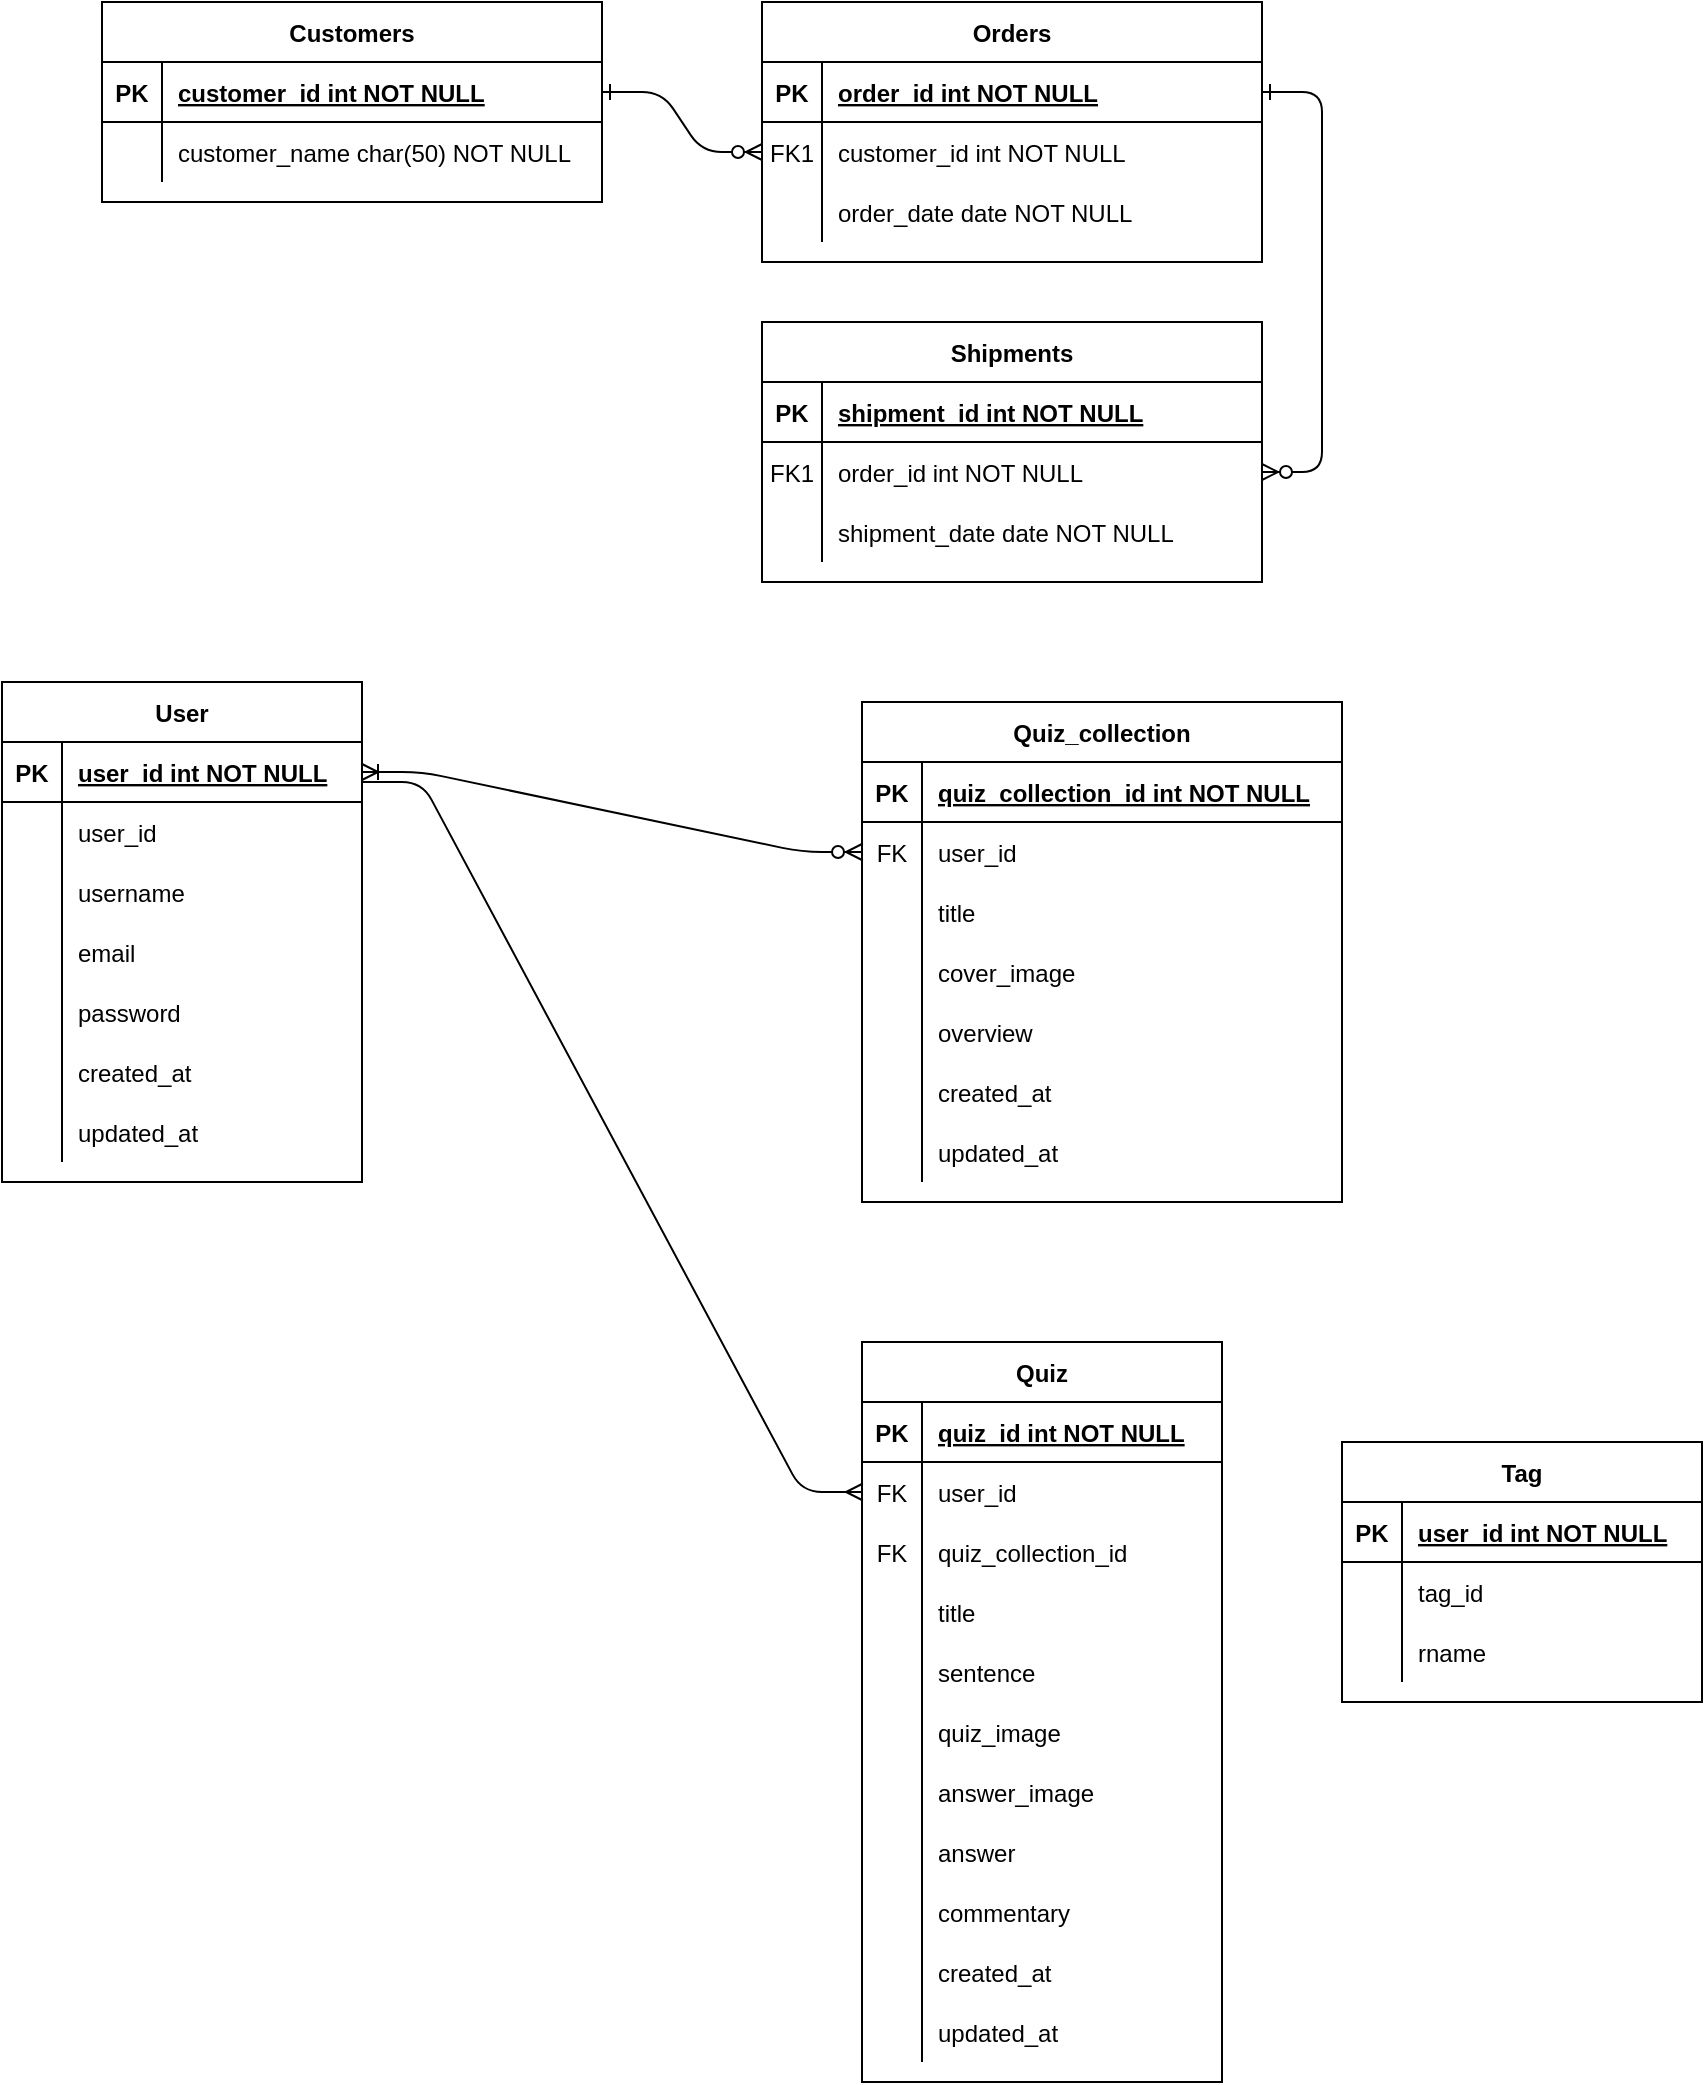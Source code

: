 <mxfile version="14.2.9" type="github">
  <diagram id="R2lEEEUBdFMjLlhIrx00" name="Page-1">
    <mxGraphModel dx="652" dy="446" grid="1" gridSize="10" guides="1" tooltips="1" connect="1" arrows="1" fold="1" page="1" pageScale="1" pageWidth="850" pageHeight="1100" math="0" shadow="0" extFonts="Permanent Marker^https://fonts.googleapis.com/css?family=Permanent+Marker">
      <root>
        <mxCell id="0" />
        <mxCell id="1" parent="0" />
        <mxCell id="C-vyLk0tnHw3VtMMgP7b-1" value="" style="edgeStyle=entityRelationEdgeStyle;endArrow=ERzeroToMany;startArrow=ERone;endFill=1;startFill=0;" parent="1" source="C-vyLk0tnHw3VtMMgP7b-24" target="C-vyLk0tnHw3VtMMgP7b-6" edge="1">
          <mxGeometry width="100" height="100" relative="1" as="geometry">
            <mxPoint x="340" y="720" as="sourcePoint" />
            <mxPoint x="440" y="620" as="targetPoint" />
          </mxGeometry>
        </mxCell>
        <mxCell id="C-vyLk0tnHw3VtMMgP7b-12" value="" style="edgeStyle=entityRelationEdgeStyle;endArrow=ERzeroToMany;startArrow=ERone;endFill=1;startFill=0;" parent="1" source="C-vyLk0tnHw3VtMMgP7b-3" target="C-vyLk0tnHw3VtMMgP7b-17" edge="1">
          <mxGeometry width="100" height="100" relative="1" as="geometry">
            <mxPoint x="400" y="180" as="sourcePoint" />
            <mxPoint x="460" y="205" as="targetPoint" />
          </mxGeometry>
        </mxCell>
        <mxCell id="C-vyLk0tnHw3VtMMgP7b-2" value="Orders" style="shape=table;startSize=30;container=1;collapsible=1;childLayout=tableLayout;fixedRows=1;rowLines=0;fontStyle=1;align=center;resizeLast=1;" parent="1" vertex="1">
          <mxGeometry x="450" y="120" width="250" height="130" as="geometry" />
        </mxCell>
        <mxCell id="C-vyLk0tnHw3VtMMgP7b-3" value="" style="shape=partialRectangle;collapsible=0;dropTarget=0;pointerEvents=0;fillColor=none;points=[[0,0.5],[1,0.5]];portConstraint=eastwest;top=0;left=0;right=0;bottom=1;" parent="C-vyLk0tnHw3VtMMgP7b-2" vertex="1">
          <mxGeometry y="30" width="250" height="30" as="geometry" />
        </mxCell>
        <mxCell id="C-vyLk0tnHw3VtMMgP7b-4" value="PK" style="shape=partialRectangle;overflow=hidden;connectable=0;fillColor=none;top=0;left=0;bottom=0;right=0;fontStyle=1;" parent="C-vyLk0tnHw3VtMMgP7b-3" vertex="1">
          <mxGeometry width="30" height="30" as="geometry" />
        </mxCell>
        <mxCell id="C-vyLk0tnHw3VtMMgP7b-5" value="order_id int NOT NULL " style="shape=partialRectangle;overflow=hidden;connectable=0;fillColor=none;top=0;left=0;bottom=0;right=0;align=left;spacingLeft=6;fontStyle=5;" parent="C-vyLk0tnHw3VtMMgP7b-3" vertex="1">
          <mxGeometry x="30" width="220" height="30" as="geometry" />
        </mxCell>
        <mxCell id="C-vyLk0tnHw3VtMMgP7b-6" value="" style="shape=partialRectangle;collapsible=0;dropTarget=0;pointerEvents=0;fillColor=none;points=[[0,0.5],[1,0.5]];portConstraint=eastwest;top=0;left=0;right=0;bottom=0;" parent="C-vyLk0tnHw3VtMMgP7b-2" vertex="1">
          <mxGeometry y="60" width="250" height="30" as="geometry" />
        </mxCell>
        <mxCell id="C-vyLk0tnHw3VtMMgP7b-7" value="FK1" style="shape=partialRectangle;overflow=hidden;connectable=0;fillColor=none;top=0;left=0;bottom=0;right=0;" parent="C-vyLk0tnHw3VtMMgP7b-6" vertex="1">
          <mxGeometry width="30" height="30" as="geometry" />
        </mxCell>
        <mxCell id="C-vyLk0tnHw3VtMMgP7b-8" value="customer_id int NOT NULL" style="shape=partialRectangle;overflow=hidden;connectable=0;fillColor=none;top=0;left=0;bottom=0;right=0;align=left;spacingLeft=6;" parent="C-vyLk0tnHw3VtMMgP7b-6" vertex="1">
          <mxGeometry x="30" width="220" height="30" as="geometry" />
        </mxCell>
        <mxCell id="C-vyLk0tnHw3VtMMgP7b-9" value="" style="shape=partialRectangle;collapsible=0;dropTarget=0;pointerEvents=0;fillColor=none;points=[[0,0.5],[1,0.5]];portConstraint=eastwest;top=0;left=0;right=0;bottom=0;" parent="C-vyLk0tnHw3VtMMgP7b-2" vertex="1">
          <mxGeometry y="90" width="250" height="30" as="geometry" />
        </mxCell>
        <mxCell id="C-vyLk0tnHw3VtMMgP7b-10" value="" style="shape=partialRectangle;overflow=hidden;connectable=0;fillColor=none;top=0;left=0;bottom=0;right=0;" parent="C-vyLk0tnHw3VtMMgP7b-9" vertex="1">
          <mxGeometry width="30" height="30" as="geometry" />
        </mxCell>
        <mxCell id="C-vyLk0tnHw3VtMMgP7b-11" value="order_date date NOT NULL" style="shape=partialRectangle;overflow=hidden;connectable=0;fillColor=none;top=0;left=0;bottom=0;right=0;align=left;spacingLeft=6;" parent="C-vyLk0tnHw3VtMMgP7b-9" vertex="1">
          <mxGeometry x="30" width="220" height="30" as="geometry" />
        </mxCell>
        <mxCell id="C-vyLk0tnHw3VtMMgP7b-13" value="Shipments" style="shape=table;startSize=30;container=1;collapsible=1;childLayout=tableLayout;fixedRows=1;rowLines=0;fontStyle=1;align=center;resizeLast=1;" parent="1" vertex="1">
          <mxGeometry x="450" y="280" width="250" height="130" as="geometry" />
        </mxCell>
        <mxCell id="C-vyLk0tnHw3VtMMgP7b-14" value="" style="shape=partialRectangle;collapsible=0;dropTarget=0;pointerEvents=0;fillColor=none;points=[[0,0.5],[1,0.5]];portConstraint=eastwest;top=0;left=0;right=0;bottom=1;" parent="C-vyLk0tnHw3VtMMgP7b-13" vertex="1">
          <mxGeometry y="30" width="250" height="30" as="geometry" />
        </mxCell>
        <mxCell id="C-vyLk0tnHw3VtMMgP7b-15" value="PK" style="shape=partialRectangle;overflow=hidden;connectable=0;fillColor=none;top=0;left=0;bottom=0;right=0;fontStyle=1;" parent="C-vyLk0tnHw3VtMMgP7b-14" vertex="1">
          <mxGeometry width="30" height="30" as="geometry" />
        </mxCell>
        <mxCell id="C-vyLk0tnHw3VtMMgP7b-16" value="shipment_id int NOT NULL " style="shape=partialRectangle;overflow=hidden;connectable=0;fillColor=none;top=0;left=0;bottom=0;right=0;align=left;spacingLeft=6;fontStyle=5;" parent="C-vyLk0tnHw3VtMMgP7b-14" vertex="1">
          <mxGeometry x="30" width="220" height="30" as="geometry" />
        </mxCell>
        <mxCell id="C-vyLk0tnHw3VtMMgP7b-17" value="" style="shape=partialRectangle;collapsible=0;dropTarget=0;pointerEvents=0;fillColor=none;points=[[0,0.5],[1,0.5]];portConstraint=eastwest;top=0;left=0;right=0;bottom=0;" parent="C-vyLk0tnHw3VtMMgP7b-13" vertex="1">
          <mxGeometry y="60" width="250" height="30" as="geometry" />
        </mxCell>
        <mxCell id="C-vyLk0tnHw3VtMMgP7b-18" value="FK1" style="shape=partialRectangle;overflow=hidden;connectable=0;fillColor=none;top=0;left=0;bottom=0;right=0;" parent="C-vyLk0tnHw3VtMMgP7b-17" vertex="1">
          <mxGeometry width="30" height="30" as="geometry" />
        </mxCell>
        <mxCell id="C-vyLk0tnHw3VtMMgP7b-19" value="order_id int NOT NULL" style="shape=partialRectangle;overflow=hidden;connectable=0;fillColor=none;top=0;left=0;bottom=0;right=0;align=left;spacingLeft=6;" parent="C-vyLk0tnHw3VtMMgP7b-17" vertex="1">
          <mxGeometry x="30" width="220" height="30" as="geometry" />
        </mxCell>
        <mxCell id="C-vyLk0tnHw3VtMMgP7b-20" value="" style="shape=partialRectangle;collapsible=0;dropTarget=0;pointerEvents=0;fillColor=none;points=[[0,0.5],[1,0.5]];portConstraint=eastwest;top=0;left=0;right=0;bottom=0;" parent="C-vyLk0tnHw3VtMMgP7b-13" vertex="1">
          <mxGeometry y="90" width="250" height="30" as="geometry" />
        </mxCell>
        <mxCell id="C-vyLk0tnHw3VtMMgP7b-21" value="" style="shape=partialRectangle;overflow=hidden;connectable=0;fillColor=none;top=0;left=0;bottom=0;right=0;" parent="C-vyLk0tnHw3VtMMgP7b-20" vertex="1">
          <mxGeometry width="30" height="30" as="geometry" />
        </mxCell>
        <mxCell id="C-vyLk0tnHw3VtMMgP7b-22" value="shipment_date date NOT NULL" style="shape=partialRectangle;overflow=hidden;connectable=0;fillColor=none;top=0;left=0;bottom=0;right=0;align=left;spacingLeft=6;" parent="C-vyLk0tnHw3VtMMgP7b-20" vertex="1">
          <mxGeometry x="30" width="220" height="30" as="geometry" />
        </mxCell>
        <mxCell id="C-vyLk0tnHw3VtMMgP7b-23" value="Customers" style="shape=table;startSize=30;container=1;collapsible=1;childLayout=tableLayout;fixedRows=1;rowLines=0;fontStyle=1;align=center;resizeLast=1;" parent="1" vertex="1">
          <mxGeometry x="120" y="120" width="250" height="100" as="geometry" />
        </mxCell>
        <mxCell id="C-vyLk0tnHw3VtMMgP7b-24" value="" style="shape=partialRectangle;collapsible=0;dropTarget=0;pointerEvents=0;fillColor=none;points=[[0,0.5],[1,0.5]];portConstraint=eastwest;top=0;left=0;right=0;bottom=1;" parent="C-vyLk0tnHw3VtMMgP7b-23" vertex="1">
          <mxGeometry y="30" width="250" height="30" as="geometry" />
        </mxCell>
        <mxCell id="C-vyLk0tnHw3VtMMgP7b-25" value="PK" style="shape=partialRectangle;overflow=hidden;connectable=0;fillColor=none;top=0;left=0;bottom=0;right=0;fontStyle=1;" parent="C-vyLk0tnHw3VtMMgP7b-24" vertex="1">
          <mxGeometry width="30" height="30" as="geometry" />
        </mxCell>
        <mxCell id="C-vyLk0tnHw3VtMMgP7b-26" value="customer_id int NOT NULL " style="shape=partialRectangle;overflow=hidden;connectable=0;fillColor=none;top=0;left=0;bottom=0;right=0;align=left;spacingLeft=6;fontStyle=5;" parent="C-vyLk0tnHw3VtMMgP7b-24" vertex="1">
          <mxGeometry x="30" width="220" height="30" as="geometry" />
        </mxCell>
        <mxCell id="C-vyLk0tnHw3VtMMgP7b-27" value="" style="shape=partialRectangle;collapsible=0;dropTarget=0;pointerEvents=0;fillColor=none;points=[[0,0.5],[1,0.5]];portConstraint=eastwest;top=0;left=0;right=0;bottom=0;" parent="C-vyLk0tnHw3VtMMgP7b-23" vertex="1">
          <mxGeometry y="60" width="250" height="30" as="geometry" />
        </mxCell>
        <mxCell id="C-vyLk0tnHw3VtMMgP7b-28" value="" style="shape=partialRectangle;overflow=hidden;connectable=0;fillColor=none;top=0;left=0;bottom=0;right=0;" parent="C-vyLk0tnHw3VtMMgP7b-27" vertex="1">
          <mxGeometry width="30" height="30" as="geometry" />
        </mxCell>
        <mxCell id="C-vyLk0tnHw3VtMMgP7b-29" value="customer_name char(50) NOT NULL" style="shape=partialRectangle;overflow=hidden;connectable=0;fillColor=none;top=0;left=0;bottom=0;right=0;align=left;spacingLeft=6;" parent="C-vyLk0tnHw3VtMMgP7b-27" vertex="1">
          <mxGeometry x="30" width="220" height="30" as="geometry" />
        </mxCell>
        <mxCell id="9rOsEM76Jsz15ozZQifv-14" value="User" style="shape=table;startSize=30;container=1;collapsible=1;childLayout=tableLayout;fixedRows=1;rowLines=0;fontStyle=1;align=center;resizeLast=1;" parent="1" vertex="1">
          <mxGeometry x="70" y="460" width="180" height="250" as="geometry" />
        </mxCell>
        <mxCell id="9rOsEM76Jsz15ozZQifv-15" value="" style="shape=partialRectangle;collapsible=0;dropTarget=0;pointerEvents=0;fillColor=none;top=0;left=0;bottom=1;right=0;points=[[0,0.5],[1,0.5]];portConstraint=eastwest;" parent="9rOsEM76Jsz15ozZQifv-14" vertex="1">
          <mxGeometry y="30" width="180" height="30" as="geometry" />
        </mxCell>
        <mxCell id="9rOsEM76Jsz15ozZQifv-16" value="PK" style="shape=partialRectangle;connectable=0;fillColor=none;top=0;left=0;bottom=0;right=0;fontStyle=1;overflow=hidden;" parent="9rOsEM76Jsz15ozZQifv-15" vertex="1">
          <mxGeometry width="30" height="30" as="geometry" />
        </mxCell>
        <mxCell id="9rOsEM76Jsz15ozZQifv-17" value="user_id int NOT NULL" style="shape=partialRectangle;connectable=0;fillColor=none;top=0;left=0;bottom=0;right=0;align=left;spacingLeft=6;fontStyle=5;overflow=hidden;" parent="9rOsEM76Jsz15ozZQifv-15" vertex="1">
          <mxGeometry x="30" width="150" height="30" as="geometry" />
        </mxCell>
        <mxCell id="9rOsEM76Jsz15ozZQifv-18" value="" style="shape=partialRectangle;collapsible=0;dropTarget=0;pointerEvents=0;fillColor=none;top=0;left=0;bottom=0;right=0;points=[[0,0.5],[1,0.5]];portConstraint=eastwest;" parent="9rOsEM76Jsz15ozZQifv-14" vertex="1">
          <mxGeometry y="60" width="180" height="30" as="geometry" />
        </mxCell>
        <mxCell id="9rOsEM76Jsz15ozZQifv-19" value="" style="shape=partialRectangle;connectable=0;fillColor=none;top=0;left=0;bottom=0;right=0;editable=1;overflow=hidden;" parent="9rOsEM76Jsz15ozZQifv-18" vertex="1">
          <mxGeometry width="30" height="30" as="geometry" />
        </mxCell>
        <mxCell id="9rOsEM76Jsz15ozZQifv-20" value="user_id" style="shape=partialRectangle;connectable=0;fillColor=none;top=0;left=0;bottom=0;right=0;align=left;spacingLeft=6;overflow=hidden;" parent="9rOsEM76Jsz15ozZQifv-18" vertex="1">
          <mxGeometry x="30" width="150" height="30" as="geometry" />
        </mxCell>
        <mxCell id="9rOsEM76Jsz15ozZQifv-21" value="" style="shape=partialRectangle;collapsible=0;dropTarget=0;pointerEvents=0;fillColor=none;top=0;left=0;bottom=0;right=0;points=[[0,0.5],[1,0.5]];portConstraint=eastwest;" parent="9rOsEM76Jsz15ozZQifv-14" vertex="1">
          <mxGeometry y="90" width="180" height="30" as="geometry" />
        </mxCell>
        <mxCell id="9rOsEM76Jsz15ozZQifv-22" value="" style="shape=partialRectangle;connectable=0;fillColor=none;top=0;left=0;bottom=0;right=0;editable=1;overflow=hidden;" parent="9rOsEM76Jsz15ozZQifv-21" vertex="1">
          <mxGeometry width="30" height="30" as="geometry" />
        </mxCell>
        <mxCell id="9rOsEM76Jsz15ozZQifv-23" value="username" style="shape=partialRectangle;connectable=0;fillColor=none;top=0;left=0;bottom=0;right=0;align=left;spacingLeft=6;overflow=hidden;" parent="9rOsEM76Jsz15ozZQifv-21" vertex="1">
          <mxGeometry x="30" width="150" height="30" as="geometry" />
        </mxCell>
        <mxCell id="9rOsEM76Jsz15ozZQifv-24" value="" style="shape=partialRectangle;collapsible=0;dropTarget=0;pointerEvents=0;fillColor=none;top=0;left=0;bottom=0;right=0;points=[[0,0.5],[1,0.5]];portConstraint=eastwest;" parent="9rOsEM76Jsz15ozZQifv-14" vertex="1">
          <mxGeometry y="120" width="180" height="30" as="geometry" />
        </mxCell>
        <mxCell id="9rOsEM76Jsz15ozZQifv-25" value="" style="shape=partialRectangle;connectable=0;fillColor=none;top=0;left=0;bottom=0;right=0;editable=1;overflow=hidden;" parent="9rOsEM76Jsz15ozZQifv-24" vertex="1">
          <mxGeometry width="30" height="30" as="geometry" />
        </mxCell>
        <mxCell id="9rOsEM76Jsz15ozZQifv-26" value="email" style="shape=partialRectangle;connectable=0;fillColor=none;top=0;left=0;bottom=0;right=0;align=left;spacingLeft=6;overflow=hidden;" parent="9rOsEM76Jsz15ozZQifv-24" vertex="1">
          <mxGeometry x="30" width="150" height="30" as="geometry" />
        </mxCell>
        <mxCell id="DgdaiQqV502l6UUZLcyW-23" value="" style="shape=partialRectangle;collapsible=0;dropTarget=0;pointerEvents=0;fillColor=none;top=0;left=0;bottom=0;right=0;points=[[0,0.5],[1,0.5]];portConstraint=eastwest;" parent="9rOsEM76Jsz15ozZQifv-14" vertex="1">
          <mxGeometry y="150" width="180" height="30" as="geometry" />
        </mxCell>
        <mxCell id="DgdaiQqV502l6UUZLcyW-24" value="" style="shape=partialRectangle;connectable=0;fillColor=none;top=0;left=0;bottom=0;right=0;editable=1;overflow=hidden;" parent="DgdaiQqV502l6UUZLcyW-23" vertex="1">
          <mxGeometry width="30" height="30" as="geometry" />
        </mxCell>
        <mxCell id="DgdaiQqV502l6UUZLcyW-25" value="password" style="shape=partialRectangle;connectable=0;fillColor=none;top=0;left=0;bottom=0;right=0;align=left;spacingLeft=6;overflow=hidden;" parent="DgdaiQqV502l6UUZLcyW-23" vertex="1">
          <mxGeometry x="30" width="150" height="30" as="geometry" />
        </mxCell>
        <mxCell id="DgdaiQqV502l6UUZLcyW-26" value="" style="shape=partialRectangle;collapsible=0;dropTarget=0;pointerEvents=0;fillColor=none;top=0;left=0;bottom=0;right=0;points=[[0,0.5],[1,0.5]];portConstraint=eastwest;" parent="9rOsEM76Jsz15ozZQifv-14" vertex="1">
          <mxGeometry y="180" width="180" height="30" as="geometry" />
        </mxCell>
        <mxCell id="DgdaiQqV502l6UUZLcyW-27" value="" style="shape=partialRectangle;connectable=0;fillColor=none;top=0;left=0;bottom=0;right=0;editable=1;overflow=hidden;" parent="DgdaiQqV502l6UUZLcyW-26" vertex="1">
          <mxGeometry width="30" height="30" as="geometry" />
        </mxCell>
        <mxCell id="DgdaiQqV502l6UUZLcyW-28" value="created_at" style="shape=partialRectangle;connectable=0;fillColor=none;top=0;left=0;bottom=0;right=0;align=left;spacingLeft=6;overflow=hidden;" parent="DgdaiQqV502l6UUZLcyW-26" vertex="1">
          <mxGeometry x="30" width="150" height="30" as="geometry" />
        </mxCell>
        <mxCell id="DgdaiQqV502l6UUZLcyW-29" value="" style="shape=partialRectangle;collapsible=0;dropTarget=0;pointerEvents=0;fillColor=none;top=0;left=0;bottom=0;right=0;points=[[0,0.5],[1,0.5]];portConstraint=eastwest;" parent="9rOsEM76Jsz15ozZQifv-14" vertex="1">
          <mxGeometry y="210" width="180" height="30" as="geometry" />
        </mxCell>
        <mxCell id="DgdaiQqV502l6UUZLcyW-30" value="" style="shape=partialRectangle;connectable=0;fillColor=none;top=0;left=0;bottom=0;right=0;editable=1;overflow=hidden;" parent="DgdaiQqV502l6UUZLcyW-29" vertex="1">
          <mxGeometry width="30" height="30" as="geometry" />
        </mxCell>
        <mxCell id="DgdaiQqV502l6UUZLcyW-31" value="updated_at" style="shape=partialRectangle;connectable=0;fillColor=none;top=0;left=0;bottom=0;right=0;align=left;spacingLeft=6;overflow=hidden;" parent="DgdaiQqV502l6UUZLcyW-29" vertex="1">
          <mxGeometry x="30" width="150" height="30" as="geometry" />
        </mxCell>
        <mxCell id="9rOsEM76Jsz15ozZQifv-27" value="Quiz" style="shape=table;startSize=30;container=1;collapsible=1;childLayout=tableLayout;fixedRows=1;rowLines=0;fontStyle=1;align=center;resizeLast=1;" parent="1" vertex="1">
          <mxGeometry x="500" y="790" width="180" height="370" as="geometry" />
        </mxCell>
        <mxCell id="9rOsEM76Jsz15ozZQifv-28" value="" style="shape=partialRectangle;collapsible=0;dropTarget=0;pointerEvents=0;fillColor=none;top=0;left=0;bottom=1;right=0;points=[[0,0.5],[1,0.5]];portConstraint=eastwest;" parent="9rOsEM76Jsz15ozZQifv-27" vertex="1">
          <mxGeometry y="30" width="180" height="30" as="geometry" />
        </mxCell>
        <mxCell id="9rOsEM76Jsz15ozZQifv-29" value="PK" style="shape=partialRectangle;connectable=0;fillColor=none;top=0;left=0;bottom=0;right=0;fontStyle=1;overflow=hidden;" parent="9rOsEM76Jsz15ozZQifv-28" vertex="1">
          <mxGeometry width="30" height="30" as="geometry" />
        </mxCell>
        <mxCell id="9rOsEM76Jsz15ozZQifv-30" value="quiz_id int NOT NULL" style="shape=partialRectangle;connectable=0;fillColor=none;top=0;left=0;bottom=0;right=0;align=left;spacingLeft=6;fontStyle=5;overflow=hidden;" parent="9rOsEM76Jsz15ozZQifv-28" vertex="1">
          <mxGeometry x="30" width="150" height="30" as="geometry" />
        </mxCell>
        <mxCell id="9rOsEM76Jsz15ozZQifv-31" value="" style="shape=partialRectangle;collapsible=0;dropTarget=0;pointerEvents=0;fillColor=none;top=0;left=0;bottom=0;right=0;points=[[0,0.5],[1,0.5]];portConstraint=eastwest;" parent="9rOsEM76Jsz15ozZQifv-27" vertex="1">
          <mxGeometry y="60" width="180" height="30" as="geometry" />
        </mxCell>
        <mxCell id="9rOsEM76Jsz15ozZQifv-32" value="FK" style="shape=partialRectangle;connectable=0;fillColor=none;top=0;left=0;bottom=0;right=0;editable=1;overflow=hidden;" parent="9rOsEM76Jsz15ozZQifv-31" vertex="1">
          <mxGeometry width="30" height="30" as="geometry" />
        </mxCell>
        <mxCell id="9rOsEM76Jsz15ozZQifv-33" value="user_id" style="shape=partialRectangle;connectable=0;fillColor=none;top=0;left=0;bottom=0;right=0;align=left;spacingLeft=6;overflow=hidden;" parent="9rOsEM76Jsz15ozZQifv-31" vertex="1">
          <mxGeometry x="30" width="150" height="30" as="geometry" />
        </mxCell>
        <mxCell id="9rOsEM76Jsz15ozZQifv-34" value="" style="shape=partialRectangle;collapsible=0;dropTarget=0;pointerEvents=0;fillColor=none;top=0;left=0;bottom=0;right=0;points=[[0,0.5],[1,0.5]];portConstraint=eastwest;" parent="9rOsEM76Jsz15ozZQifv-27" vertex="1">
          <mxGeometry y="90" width="180" height="30" as="geometry" />
        </mxCell>
        <mxCell id="9rOsEM76Jsz15ozZQifv-35" value="FK" style="shape=partialRectangle;connectable=0;fillColor=none;top=0;left=0;bottom=0;right=0;editable=1;overflow=hidden;" parent="9rOsEM76Jsz15ozZQifv-34" vertex="1">
          <mxGeometry width="30" height="30" as="geometry" />
        </mxCell>
        <mxCell id="9rOsEM76Jsz15ozZQifv-36" value="quiz_collection_id" style="shape=partialRectangle;connectable=0;fillColor=none;top=0;left=0;bottom=0;right=0;align=left;spacingLeft=6;overflow=hidden;" parent="9rOsEM76Jsz15ozZQifv-34" vertex="1">
          <mxGeometry x="30" width="150" height="30" as="geometry" />
        </mxCell>
        <mxCell id="9rOsEM76Jsz15ozZQifv-37" value="" style="shape=partialRectangle;collapsible=0;dropTarget=0;pointerEvents=0;fillColor=none;top=0;left=0;bottom=0;right=0;points=[[0,0.5],[1,0.5]];portConstraint=eastwest;" parent="9rOsEM76Jsz15ozZQifv-27" vertex="1">
          <mxGeometry y="120" width="180" height="30" as="geometry" />
        </mxCell>
        <mxCell id="9rOsEM76Jsz15ozZQifv-38" value="" style="shape=partialRectangle;connectable=0;fillColor=none;top=0;left=0;bottom=0;right=0;editable=1;overflow=hidden;" parent="9rOsEM76Jsz15ozZQifv-37" vertex="1">
          <mxGeometry width="30" height="30" as="geometry" />
        </mxCell>
        <mxCell id="9rOsEM76Jsz15ozZQifv-39" value="title" style="shape=partialRectangle;connectable=0;fillColor=none;top=0;left=0;bottom=0;right=0;align=left;spacingLeft=6;overflow=hidden;" parent="9rOsEM76Jsz15ozZQifv-37" vertex="1">
          <mxGeometry x="30" width="150" height="30" as="geometry" />
        </mxCell>
        <mxCell id="DgdaiQqV502l6UUZLcyW-53" value="" style="shape=partialRectangle;collapsible=0;dropTarget=0;pointerEvents=0;fillColor=none;top=0;left=0;bottom=0;right=0;points=[[0,0.5],[1,0.5]];portConstraint=eastwest;" parent="9rOsEM76Jsz15ozZQifv-27" vertex="1">
          <mxGeometry y="150" width="180" height="30" as="geometry" />
        </mxCell>
        <mxCell id="DgdaiQqV502l6UUZLcyW-54" value="" style="shape=partialRectangle;connectable=0;fillColor=none;top=0;left=0;bottom=0;right=0;editable=1;overflow=hidden;" parent="DgdaiQqV502l6UUZLcyW-53" vertex="1">
          <mxGeometry width="30" height="30" as="geometry" />
        </mxCell>
        <mxCell id="DgdaiQqV502l6UUZLcyW-55" value="sentence" style="shape=partialRectangle;connectable=0;fillColor=none;top=0;left=0;bottom=0;right=0;align=left;spacingLeft=6;overflow=hidden;" parent="DgdaiQqV502l6UUZLcyW-53" vertex="1">
          <mxGeometry x="30" width="150" height="30" as="geometry" />
        </mxCell>
        <mxCell id="DgdaiQqV502l6UUZLcyW-13" style="shape=partialRectangle;collapsible=0;dropTarget=0;pointerEvents=0;fillColor=none;top=0;left=0;bottom=0;right=0;points=[[0,0.5],[1,0.5]];portConstraint=eastwest;" parent="9rOsEM76Jsz15ozZQifv-27" vertex="1">
          <mxGeometry y="180" width="180" height="30" as="geometry" />
        </mxCell>
        <mxCell id="DgdaiQqV502l6UUZLcyW-14" style="shape=partialRectangle;connectable=0;fillColor=none;top=0;left=0;bottom=0;right=0;editable=1;overflow=hidden;" parent="DgdaiQqV502l6UUZLcyW-13" vertex="1">
          <mxGeometry width="30" height="30" as="geometry" />
        </mxCell>
        <mxCell id="DgdaiQqV502l6UUZLcyW-15" value="quiz_image" style="shape=partialRectangle;connectable=0;fillColor=none;top=0;left=0;bottom=0;right=0;align=left;spacingLeft=6;overflow=hidden;" parent="DgdaiQqV502l6UUZLcyW-13" vertex="1">
          <mxGeometry x="30" width="150" height="30" as="geometry" />
        </mxCell>
        <mxCell id="DgdaiQqV502l6UUZLcyW-10" style="shape=partialRectangle;collapsible=0;dropTarget=0;pointerEvents=0;fillColor=none;top=0;left=0;bottom=0;right=0;points=[[0,0.5],[1,0.5]];portConstraint=eastwest;" parent="9rOsEM76Jsz15ozZQifv-27" vertex="1">
          <mxGeometry y="210" width="180" height="30" as="geometry" />
        </mxCell>
        <mxCell id="DgdaiQqV502l6UUZLcyW-11" style="shape=partialRectangle;connectable=0;fillColor=none;top=0;left=0;bottom=0;right=0;editable=1;overflow=hidden;" parent="DgdaiQqV502l6UUZLcyW-10" vertex="1">
          <mxGeometry width="30" height="30" as="geometry" />
        </mxCell>
        <mxCell id="DgdaiQqV502l6UUZLcyW-12" value="answer_image" style="shape=partialRectangle;connectable=0;fillColor=none;top=0;left=0;bottom=0;right=0;align=left;spacingLeft=6;overflow=hidden;" parent="DgdaiQqV502l6UUZLcyW-10" vertex="1">
          <mxGeometry x="30" width="150" height="30" as="geometry" />
        </mxCell>
        <mxCell id="DgdaiQqV502l6UUZLcyW-47" style="shape=partialRectangle;collapsible=0;dropTarget=0;pointerEvents=0;fillColor=none;top=0;left=0;bottom=0;right=0;points=[[0,0.5],[1,0.5]];portConstraint=eastwest;" parent="9rOsEM76Jsz15ozZQifv-27" vertex="1">
          <mxGeometry y="240" width="180" height="30" as="geometry" />
        </mxCell>
        <mxCell id="DgdaiQqV502l6UUZLcyW-48" style="shape=partialRectangle;connectable=0;fillColor=none;top=0;left=0;bottom=0;right=0;editable=1;overflow=hidden;" parent="DgdaiQqV502l6UUZLcyW-47" vertex="1">
          <mxGeometry width="30" height="30" as="geometry" />
        </mxCell>
        <mxCell id="DgdaiQqV502l6UUZLcyW-49" value="answer" style="shape=partialRectangle;connectable=0;fillColor=none;top=0;left=0;bottom=0;right=0;align=left;spacingLeft=6;overflow=hidden;" parent="DgdaiQqV502l6UUZLcyW-47" vertex="1">
          <mxGeometry x="30" width="150" height="30" as="geometry" />
        </mxCell>
        <mxCell id="DgdaiQqV502l6UUZLcyW-20" style="shape=partialRectangle;collapsible=0;dropTarget=0;pointerEvents=0;fillColor=none;top=0;left=0;bottom=0;right=0;points=[[0,0.5],[1,0.5]];portConstraint=eastwest;" parent="9rOsEM76Jsz15ozZQifv-27" vertex="1">
          <mxGeometry y="270" width="180" height="30" as="geometry" />
        </mxCell>
        <mxCell id="DgdaiQqV502l6UUZLcyW-21" style="shape=partialRectangle;connectable=0;fillColor=none;top=0;left=0;bottom=0;right=0;editable=1;overflow=hidden;" parent="DgdaiQqV502l6UUZLcyW-20" vertex="1">
          <mxGeometry width="30" height="30" as="geometry" />
        </mxCell>
        <mxCell id="DgdaiQqV502l6UUZLcyW-22" value="commentary" style="shape=partialRectangle;connectable=0;fillColor=none;top=0;left=0;bottom=0;right=0;align=left;spacingLeft=6;overflow=hidden;" parent="DgdaiQqV502l6UUZLcyW-20" vertex="1">
          <mxGeometry x="30" width="150" height="30" as="geometry" />
        </mxCell>
        <mxCell id="DgdaiQqV502l6UUZLcyW-32" style="shape=partialRectangle;collapsible=0;dropTarget=0;pointerEvents=0;fillColor=none;top=0;left=0;bottom=0;right=0;points=[[0,0.5],[1,0.5]];portConstraint=eastwest;" parent="9rOsEM76Jsz15ozZQifv-27" vertex="1">
          <mxGeometry y="300" width="180" height="30" as="geometry" />
        </mxCell>
        <mxCell id="DgdaiQqV502l6UUZLcyW-33" style="shape=partialRectangle;connectable=0;fillColor=none;top=0;left=0;bottom=0;right=0;editable=1;overflow=hidden;" parent="DgdaiQqV502l6UUZLcyW-32" vertex="1">
          <mxGeometry width="30" height="30" as="geometry" />
        </mxCell>
        <mxCell id="DgdaiQqV502l6UUZLcyW-34" value="created_at" style="shape=partialRectangle;connectable=0;fillColor=none;top=0;left=0;bottom=0;right=0;align=left;spacingLeft=6;overflow=hidden;" parent="DgdaiQqV502l6UUZLcyW-32" vertex="1">
          <mxGeometry x="30" width="150" height="30" as="geometry" />
        </mxCell>
        <mxCell id="DgdaiQqV502l6UUZLcyW-35" style="shape=partialRectangle;collapsible=0;dropTarget=0;pointerEvents=0;fillColor=none;top=0;left=0;bottom=0;right=0;points=[[0,0.5],[1,0.5]];portConstraint=eastwest;" parent="9rOsEM76Jsz15ozZQifv-27" vertex="1">
          <mxGeometry y="330" width="180" height="30" as="geometry" />
        </mxCell>
        <mxCell id="DgdaiQqV502l6UUZLcyW-36" style="shape=partialRectangle;connectable=0;fillColor=none;top=0;left=0;bottom=0;right=0;editable=1;overflow=hidden;" parent="DgdaiQqV502l6UUZLcyW-35" vertex="1">
          <mxGeometry width="30" height="30" as="geometry" />
        </mxCell>
        <mxCell id="DgdaiQqV502l6UUZLcyW-37" value="updated_at" style="shape=partialRectangle;connectable=0;fillColor=none;top=0;left=0;bottom=0;right=0;align=left;spacingLeft=6;overflow=hidden;" parent="DgdaiQqV502l6UUZLcyW-35" vertex="1">
          <mxGeometry x="30" width="150" height="30" as="geometry" />
        </mxCell>
        <mxCell id="9rOsEM76Jsz15ozZQifv-40" value="Quiz_collection" style="shape=table;startSize=30;container=1;collapsible=1;childLayout=tableLayout;fixedRows=1;rowLines=0;fontStyle=1;align=center;resizeLast=1;" parent="1" vertex="1">
          <mxGeometry x="500" y="470" width="240" height="250" as="geometry" />
        </mxCell>
        <mxCell id="9rOsEM76Jsz15ozZQifv-41" value="" style="shape=partialRectangle;collapsible=0;dropTarget=0;pointerEvents=0;fillColor=none;top=0;left=0;bottom=1;right=0;points=[[0,0.5],[1,0.5]];portConstraint=eastwest;" parent="9rOsEM76Jsz15ozZQifv-40" vertex="1">
          <mxGeometry y="30" width="240" height="30" as="geometry" />
        </mxCell>
        <mxCell id="9rOsEM76Jsz15ozZQifv-42" value="PK" style="shape=partialRectangle;connectable=0;fillColor=none;top=0;left=0;bottom=0;right=0;fontStyle=1;overflow=hidden;" parent="9rOsEM76Jsz15ozZQifv-41" vertex="1">
          <mxGeometry width="30" height="30" as="geometry" />
        </mxCell>
        <mxCell id="9rOsEM76Jsz15ozZQifv-43" value="quiz_collection_id int NOT NULL" style="shape=partialRectangle;connectable=0;fillColor=none;top=0;left=0;bottom=0;right=0;align=left;spacingLeft=6;fontStyle=5;overflow=hidden;" parent="9rOsEM76Jsz15ozZQifv-41" vertex="1">
          <mxGeometry x="30" width="210" height="30" as="geometry" />
        </mxCell>
        <mxCell id="9rOsEM76Jsz15ozZQifv-44" value="" style="shape=partialRectangle;collapsible=0;dropTarget=0;pointerEvents=0;fillColor=none;top=0;left=0;bottom=0;right=0;points=[[0,0.5],[1,0.5]];portConstraint=eastwest;" parent="9rOsEM76Jsz15ozZQifv-40" vertex="1">
          <mxGeometry y="60" width="240" height="30" as="geometry" />
        </mxCell>
        <mxCell id="9rOsEM76Jsz15ozZQifv-45" value="FK" style="shape=partialRectangle;connectable=0;fillColor=none;top=0;left=0;bottom=0;right=0;editable=1;overflow=hidden;" parent="9rOsEM76Jsz15ozZQifv-44" vertex="1">
          <mxGeometry width="30" height="30" as="geometry" />
        </mxCell>
        <mxCell id="9rOsEM76Jsz15ozZQifv-46" value="user_id" style="shape=partialRectangle;connectable=0;fillColor=none;top=0;left=0;bottom=0;right=0;align=left;spacingLeft=6;overflow=hidden;" parent="9rOsEM76Jsz15ozZQifv-44" vertex="1">
          <mxGeometry x="30" width="210" height="30" as="geometry" />
        </mxCell>
        <mxCell id="9rOsEM76Jsz15ozZQifv-47" value="" style="shape=partialRectangle;collapsible=0;dropTarget=0;pointerEvents=0;fillColor=none;top=0;left=0;bottom=0;right=0;points=[[0,0.5],[1,0.5]];portConstraint=eastwest;" parent="9rOsEM76Jsz15ozZQifv-40" vertex="1">
          <mxGeometry y="90" width="240" height="30" as="geometry" />
        </mxCell>
        <mxCell id="9rOsEM76Jsz15ozZQifv-48" value="" style="shape=partialRectangle;connectable=0;fillColor=none;top=0;left=0;bottom=0;right=0;editable=1;overflow=hidden;" parent="9rOsEM76Jsz15ozZQifv-47" vertex="1">
          <mxGeometry width="30" height="30" as="geometry" />
        </mxCell>
        <mxCell id="9rOsEM76Jsz15ozZQifv-49" value="title" style="shape=partialRectangle;connectable=0;fillColor=none;top=0;left=0;bottom=0;right=0;align=left;spacingLeft=6;overflow=hidden;" parent="9rOsEM76Jsz15ozZQifv-47" vertex="1">
          <mxGeometry x="30" width="210" height="30" as="geometry" />
        </mxCell>
        <mxCell id="9rOsEM76Jsz15ozZQifv-50" value="" style="shape=partialRectangle;collapsible=0;dropTarget=0;pointerEvents=0;fillColor=none;top=0;left=0;bottom=0;right=0;points=[[0,0.5],[1,0.5]];portConstraint=eastwest;" parent="9rOsEM76Jsz15ozZQifv-40" vertex="1">
          <mxGeometry y="120" width="240" height="30" as="geometry" />
        </mxCell>
        <mxCell id="9rOsEM76Jsz15ozZQifv-51" value="" style="shape=partialRectangle;connectable=0;fillColor=none;top=0;left=0;bottom=0;right=0;editable=1;overflow=hidden;" parent="9rOsEM76Jsz15ozZQifv-50" vertex="1">
          <mxGeometry width="30" height="30" as="geometry" />
        </mxCell>
        <mxCell id="9rOsEM76Jsz15ozZQifv-52" value="cover_image" style="shape=partialRectangle;connectable=0;fillColor=none;top=0;left=0;bottom=0;right=0;align=left;spacingLeft=6;overflow=hidden;" parent="9rOsEM76Jsz15ozZQifv-50" vertex="1">
          <mxGeometry x="30" width="210" height="30" as="geometry" />
        </mxCell>
        <mxCell id="DgdaiQqV502l6UUZLcyW-1" style="shape=partialRectangle;collapsible=0;dropTarget=0;pointerEvents=0;fillColor=none;top=0;left=0;bottom=0;right=0;points=[[0,0.5],[1,0.5]];portConstraint=eastwest;" parent="9rOsEM76Jsz15ozZQifv-40" vertex="1">
          <mxGeometry y="150" width="240" height="30" as="geometry" />
        </mxCell>
        <mxCell id="DgdaiQqV502l6UUZLcyW-2" style="shape=partialRectangle;connectable=0;fillColor=none;top=0;left=0;bottom=0;right=0;editable=1;overflow=hidden;" parent="DgdaiQqV502l6UUZLcyW-1" vertex="1">
          <mxGeometry width="30" height="30" as="geometry" />
        </mxCell>
        <mxCell id="DgdaiQqV502l6UUZLcyW-3" value="overview" style="shape=partialRectangle;connectable=0;fillColor=none;top=0;left=0;bottom=0;right=0;align=left;spacingLeft=6;overflow=hidden;" parent="DgdaiQqV502l6UUZLcyW-1" vertex="1">
          <mxGeometry x="30" width="210" height="30" as="geometry" />
        </mxCell>
        <mxCell id="DgdaiQqV502l6UUZLcyW-4" style="shape=partialRectangle;collapsible=0;dropTarget=0;pointerEvents=0;fillColor=none;top=0;left=0;bottom=0;right=0;points=[[0,0.5],[1,0.5]];portConstraint=eastwest;" parent="9rOsEM76Jsz15ozZQifv-40" vertex="1">
          <mxGeometry y="180" width="240" height="30" as="geometry" />
        </mxCell>
        <mxCell id="DgdaiQqV502l6UUZLcyW-5" style="shape=partialRectangle;connectable=0;fillColor=none;top=0;left=0;bottom=0;right=0;editable=1;overflow=hidden;" parent="DgdaiQqV502l6UUZLcyW-4" vertex="1">
          <mxGeometry width="30" height="30" as="geometry" />
        </mxCell>
        <mxCell id="DgdaiQqV502l6UUZLcyW-6" value="created_at" style="shape=partialRectangle;connectable=0;fillColor=none;top=0;left=0;bottom=0;right=0;align=left;spacingLeft=6;overflow=hidden;" parent="DgdaiQqV502l6UUZLcyW-4" vertex="1">
          <mxGeometry x="30" width="210" height="30" as="geometry" />
        </mxCell>
        <mxCell id="DgdaiQqV502l6UUZLcyW-7" style="shape=partialRectangle;collapsible=0;dropTarget=0;pointerEvents=0;fillColor=none;top=0;left=0;bottom=0;right=0;points=[[0,0.5],[1,0.5]];portConstraint=eastwest;" parent="9rOsEM76Jsz15ozZQifv-40" vertex="1">
          <mxGeometry y="210" width="240" height="30" as="geometry" />
        </mxCell>
        <mxCell id="DgdaiQqV502l6UUZLcyW-8" style="shape=partialRectangle;connectable=0;fillColor=none;top=0;left=0;bottom=0;right=0;editable=1;overflow=hidden;" parent="DgdaiQqV502l6UUZLcyW-7" vertex="1">
          <mxGeometry width="30" height="30" as="geometry" />
        </mxCell>
        <mxCell id="DgdaiQqV502l6UUZLcyW-9" value="updated_at" style="shape=partialRectangle;connectable=0;fillColor=none;top=0;left=0;bottom=0;right=0;align=left;spacingLeft=6;overflow=hidden;" parent="DgdaiQqV502l6UUZLcyW-7" vertex="1">
          <mxGeometry x="30" width="210" height="30" as="geometry" />
        </mxCell>
        <mxCell id="9rOsEM76Jsz15ozZQifv-69" value="" style="edgeStyle=entityRelationEdgeStyle;fontSize=12;html=1;endArrow=ERmany;" parent="1" target="9rOsEM76Jsz15ozZQifv-31" edge="1">
          <mxGeometry width="100" height="100" relative="1" as="geometry">
            <mxPoint x="250" y="510" as="sourcePoint" />
            <mxPoint x="350" y="410" as="targetPoint" />
          </mxGeometry>
        </mxCell>
        <mxCell id="9rOsEM76Jsz15ozZQifv-73" value="" style="edgeStyle=entityRelationEdgeStyle;fontSize=12;html=1;endArrow=ERoneToMany;startArrow=ERzeroToMany;" parent="1" source="9rOsEM76Jsz15ozZQifv-44" target="9rOsEM76Jsz15ozZQifv-15" edge="1">
          <mxGeometry width="100" height="100" relative="1" as="geometry">
            <mxPoint x="380" y="670" as="sourcePoint" />
            <mxPoint x="480" y="570" as="targetPoint" />
          </mxGeometry>
        </mxCell>
        <mxCell id="feq98BZX_uAWOeFC9MvQ-1" value="Tag" style="shape=table;startSize=30;container=1;collapsible=1;childLayout=tableLayout;fixedRows=1;rowLines=0;fontStyle=1;align=center;resizeLast=1;" vertex="1" parent="1">
          <mxGeometry x="740" y="840" width="180" height="130" as="geometry" />
        </mxCell>
        <mxCell id="feq98BZX_uAWOeFC9MvQ-2" value="" style="shape=partialRectangle;collapsible=0;dropTarget=0;pointerEvents=0;fillColor=none;top=0;left=0;bottom=1;right=0;points=[[0,0.5],[1,0.5]];portConstraint=eastwest;" vertex="1" parent="feq98BZX_uAWOeFC9MvQ-1">
          <mxGeometry y="30" width="180" height="30" as="geometry" />
        </mxCell>
        <mxCell id="feq98BZX_uAWOeFC9MvQ-3" value="PK" style="shape=partialRectangle;connectable=0;fillColor=none;top=0;left=0;bottom=0;right=0;fontStyle=1;overflow=hidden;" vertex="1" parent="feq98BZX_uAWOeFC9MvQ-2">
          <mxGeometry width="30" height="30" as="geometry" />
        </mxCell>
        <mxCell id="feq98BZX_uAWOeFC9MvQ-4" value="user_id int NOT NULL" style="shape=partialRectangle;connectable=0;fillColor=none;top=0;left=0;bottom=0;right=0;align=left;spacingLeft=6;fontStyle=5;overflow=hidden;" vertex="1" parent="feq98BZX_uAWOeFC9MvQ-2">
          <mxGeometry x="30" width="150" height="30" as="geometry" />
        </mxCell>
        <mxCell id="feq98BZX_uAWOeFC9MvQ-5" value="" style="shape=partialRectangle;collapsible=0;dropTarget=0;pointerEvents=0;fillColor=none;top=0;left=0;bottom=0;right=0;points=[[0,0.5],[1,0.5]];portConstraint=eastwest;" vertex="1" parent="feq98BZX_uAWOeFC9MvQ-1">
          <mxGeometry y="60" width="180" height="30" as="geometry" />
        </mxCell>
        <mxCell id="feq98BZX_uAWOeFC9MvQ-6" value="" style="shape=partialRectangle;connectable=0;fillColor=none;top=0;left=0;bottom=0;right=0;editable=1;overflow=hidden;" vertex="1" parent="feq98BZX_uAWOeFC9MvQ-5">
          <mxGeometry width="30" height="30" as="geometry" />
        </mxCell>
        <mxCell id="feq98BZX_uAWOeFC9MvQ-7" value="tag_id" style="shape=partialRectangle;connectable=0;fillColor=none;top=0;left=0;bottom=0;right=0;align=left;spacingLeft=6;overflow=hidden;" vertex="1" parent="feq98BZX_uAWOeFC9MvQ-5">
          <mxGeometry x="30" width="150" height="30" as="geometry" />
        </mxCell>
        <mxCell id="feq98BZX_uAWOeFC9MvQ-8" value="" style="shape=partialRectangle;collapsible=0;dropTarget=0;pointerEvents=0;fillColor=none;top=0;left=0;bottom=0;right=0;points=[[0,0.5],[1,0.5]];portConstraint=eastwest;" vertex="1" parent="feq98BZX_uAWOeFC9MvQ-1">
          <mxGeometry y="90" width="180" height="30" as="geometry" />
        </mxCell>
        <mxCell id="feq98BZX_uAWOeFC9MvQ-9" value="" style="shape=partialRectangle;connectable=0;fillColor=none;top=0;left=0;bottom=0;right=0;editable=1;overflow=hidden;" vertex="1" parent="feq98BZX_uAWOeFC9MvQ-8">
          <mxGeometry width="30" height="30" as="geometry" />
        </mxCell>
        <mxCell id="feq98BZX_uAWOeFC9MvQ-10" value="rname" style="shape=partialRectangle;connectable=0;fillColor=none;top=0;left=0;bottom=0;right=0;align=left;spacingLeft=6;overflow=hidden;" vertex="1" parent="feq98BZX_uAWOeFC9MvQ-8">
          <mxGeometry x="30" width="150" height="30" as="geometry" />
        </mxCell>
      </root>
    </mxGraphModel>
  </diagram>
</mxfile>
